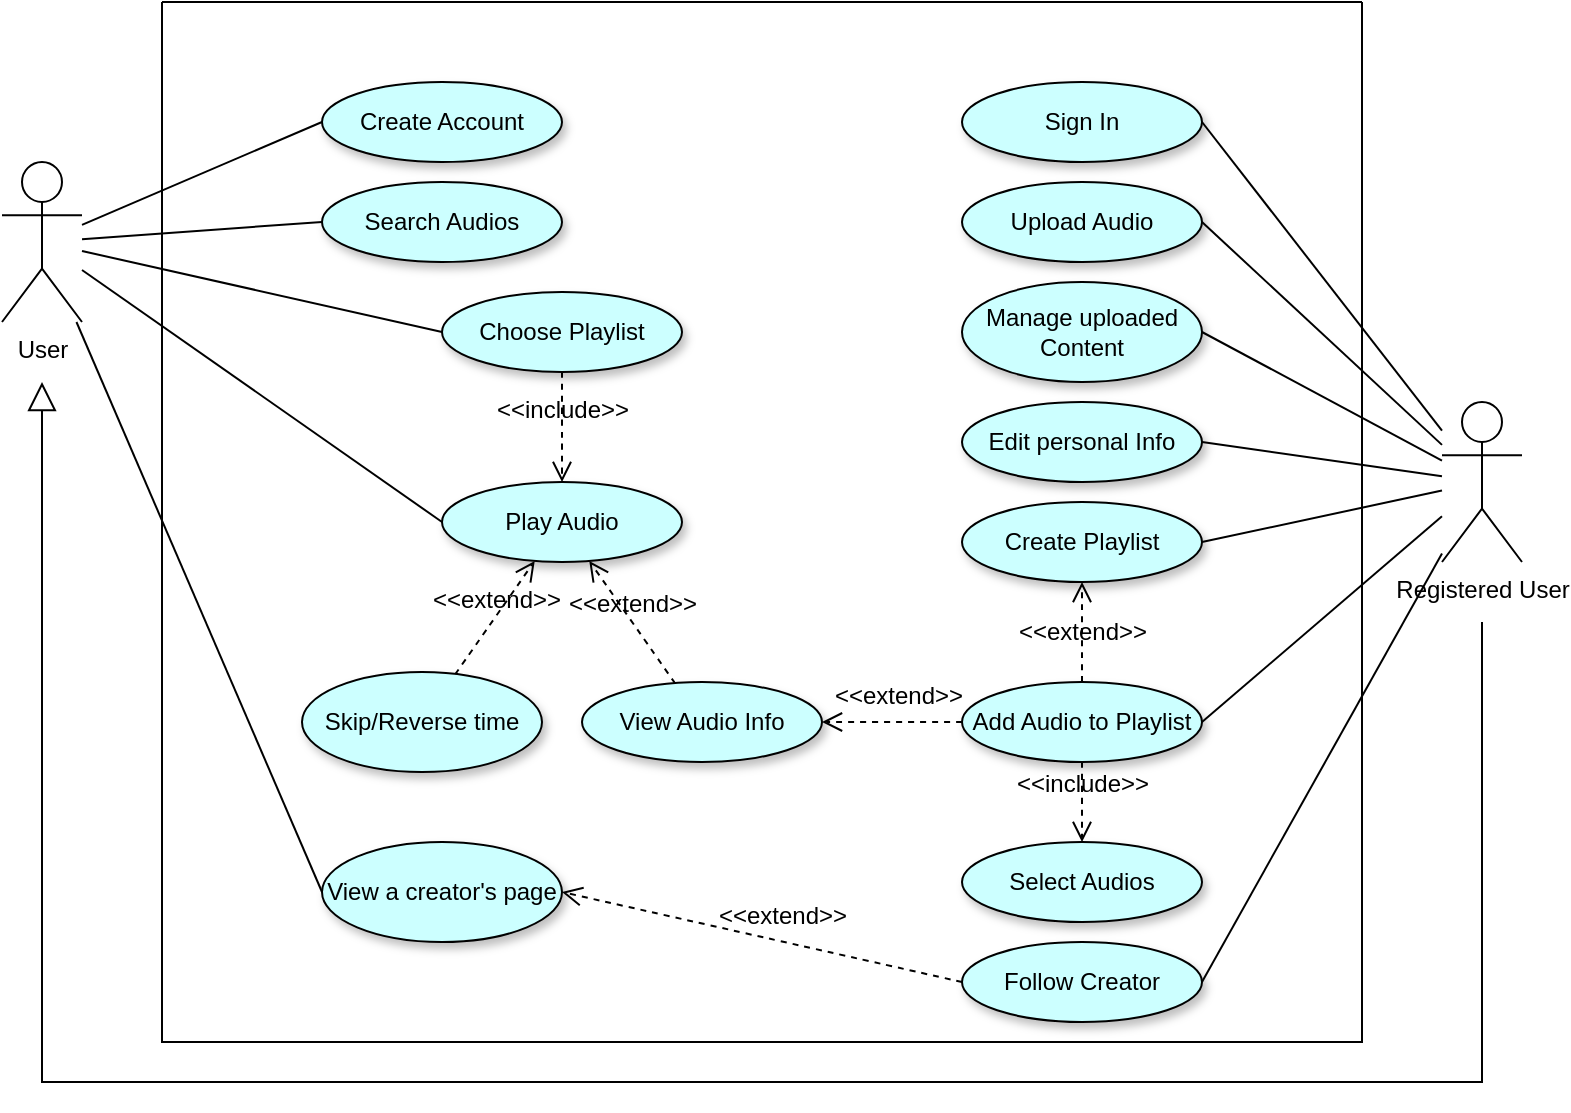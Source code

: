 <mxfile version="24.4.2" type="github">
  <diagram name="Page-1" id="jrwQYix80AqKBRS3dF1l">
    <mxGraphModel dx="1824" dy="1193" grid="1" gridSize="10" guides="1" tooltips="1" connect="1" arrows="1" fold="1" page="0" pageScale="1" pageWidth="850" pageHeight="1100" math="0" shadow="0">
      <root>
        <mxCell id="0" />
        <mxCell id="1" parent="0" />
        <mxCell id="ENpR0SlxcovqX8DCcxiT-2" value="" style="swimlane;startSize=0;movable=0;fillStyle=auto;shadow=0;" parent="1" vertex="1">
          <mxGeometry x="-80" y="-120" width="600" height="520" as="geometry">
            <mxRectangle x="-80" y="-120" width="50" height="40" as="alternateBounds" />
          </mxGeometry>
        </mxCell>
        <mxCell id="ENpR0SlxcovqX8DCcxiT-6" value="Create Account" style="ellipse;whiteSpace=wrap;html=1;shadow=1;fillColor=#CCFFFF;" parent="ENpR0SlxcovqX8DCcxiT-2" vertex="1">
          <mxGeometry x="80" y="40" width="120" height="40" as="geometry" />
        </mxCell>
        <mxCell id="ENpR0SlxcovqX8DCcxiT-11" value="Search Audios" style="ellipse;whiteSpace=wrap;html=1;shadow=1;fillColor=#CCFFFF;" parent="ENpR0SlxcovqX8DCcxiT-2" vertex="1">
          <mxGeometry x="80" y="90" width="120" height="40" as="geometry" />
        </mxCell>
        <mxCell id="ENpR0SlxcovqX8DCcxiT-12" value="Play Audio" style="ellipse;whiteSpace=wrap;html=1;shadow=1;fillColor=#CCFFFF;" parent="ENpR0SlxcovqX8DCcxiT-2" vertex="1">
          <mxGeometry x="140" y="240" width="120" height="40" as="geometry" />
        </mxCell>
        <mxCell id="ENpR0SlxcovqX8DCcxiT-14" value="Upload Audio" style="ellipse;whiteSpace=wrap;html=1;shadow=1;fillColor=#CCFFFF;" parent="ENpR0SlxcovqX8DCcxiT-2" vertex="1">
          <mxGeometry x="400" y="90" width="120" height="40" as="geometry" />
        </mxCell>
        <mxCell id="ENpR0SlxcovqX8DCcxiT-13" value="Manage uploaded Content" style="ellipse;whiteSpace=wrap;html=1;shadow=1;fillColor=#CCFFFF;" parent="ENpR0SlxcovqX8DCcxiT-2" vertex="1">
          <mxGeometry x="400" y="140" width="120" height="50" as="geometry" />
        </mxCell>
        <mxCell id="ENpR0SlxcovqX8DCcxiT-7" value="Sign In" style="ellipse;whiteSpace=wrap;html=1;shadow=1;fillColor=#CCFFFF;" parent="ENpR0SlxcovqX8DCcxiT-2" vertex="1">
          <mxGeometry x="400" y="40" width="120" height="40" as="geometry" />
        </mxCell>
        <mxCell id="ENpR0SlxcovqX8DCcxiT-28" value="View a creator&#39;s page" style="ellipse;whiteSpace=wrap;html=1;shadow=1;fillColor=#CCFFFF;" parent="ENpR0SlxcovqX8DCcxiT-2" vertex="1">
          <mxGeometry x="80" y="420" width="120" height="50" as="geometry" />
        </mxCell>
        <mxCell id="ENpR0SlxcovqX8DCcxiT-30" value="Edit personal Info" style="ellipse;whiteSpace=wrap;html=1;shadow=1;fillColor=#CCFFFF;" parent="ENpR0SlxcovqX8DCcxiT-2" vertex="1">
          <mxGeometry x="400" y="200" width="120" height="40" as="geometry" />
        </mxCell>
        <mxCell id="ENpR0SlxcovqX8DCcxiT-32" value="Create Playlist" style="ellipse;whiteSpace=wrap;html=1;shadow=1;fillColor=#CCFFFF;" parent="ENpR0SlxcovqX8DCcxiT-2" vertex="1">
          <mxGeometry x="400" y="250" width="120" height="40" as="geometry" />
        </mxCell>
        <mxCell id="ENpR0SlxcovqX8DCcxiT-35" value="Select Audios" style="ellipse;whiteSpace=wrap;html=1;shadow=1;fillColor=#CCFFFF;" parent="ENpR0SlxcovqX8DCcxiT-2" vertex="1">
          <mxGeometry x="400" y="420" width="120" height="40" as="geometry" />
        </mxCell>
        <mxCell id="ENpR0SlxcovqX8DCcxiT-38" value="Choose Playlist" style="ellipse;whiteSpace=wrap;html=1;shadow=1;fillColor=#CCFFFF;" parent="ENpR0SlxcovqX8DCcxiT-2" vertex="1">
          <mxGeometry x="140" y="145" width="120" height="40" as="geometry" />
        </mxCell>
        <mxCell id="ENpR0SlxcovqX8DCcxiT-42" value="View Audio Info" style="ellipse;whiteSpace=wrap;html=1;shadow=1;fillColor=#CCFFFF;" parent="ENpR0SlxcovqX8DCcxiT-2" vertex="1">
          <mxGeometry x="210" y="340" width="120" height="40" as="geometry" />
        </mxCell>
        <mxCell id="ENpR0SlxcovqX8DCcxiT-50" value="&amp;lt;&amp;lt;include&amp;gt;&amp;gt;" style="html=1;verticalAlign=bottom;labelBackgroundColor=none;endArrow=open;endFill=0;dashed=1;rounded=0;fontSize=12;startSize=8;endSize=8;curved=1;" parent="ENpR0SlxcovqX8DCcxiT-2" source="ENpR0SlxcovqX8DCcxiT-38" target="ENpR0SlxcovqX8DCcxiT-12" edge="1">
          <mxGeometry width="160" relative="1" as="geometry">
            <mxPoint x="288" y="243" as="sourcePoint" />
            <mxPoint x="182" y="187" as="targetPoint" />
          </mxGeometry>
        </mxCell>
        <mxCell id="ENpR0SlxcovqX8DCcxiT-51" value="&amp;lt;&amp;lt;include&amp;gt;&amp;gt;" style="html=1;verticalAlign=bottom;labelBackgroundColor=none;endArrow=open;endFill=0;dashed=1;rounded=0;fontSize=12;startSize=8;endSize=8;curved=1;" parent="ENpR0SlxcovqX8DCcxiT-2" source="ENpR0SlxcovqX8DCcxiT-55" target="ENpR0SlxcovqX8DCcxiT-35" edge="1">
          <mxGeometry width="160" relative="1" as="geometry">
            <mxPoint x="309.5" y="390" as="sourcePoint" />
            <mxPoint x="309.5" y="330" as="targetPoint" />
          </mxGeometry>
        </mxCell>
        <mxCell id="ENpR0SlxcovqX8DCcxiT-52" value="&amp;lt;&amp;lt;extend&amp;gt;&amp;gt;" style="html=1;verticalAlign=bottom;labelBackgroundColor=none;endArrow=open;endFill=0;dashed=1;rounded=0;fontSize=12;startSize=8;endSize=8;curved=1;" parent="ENpR0SlxcovqX8DCcxiT-2" source="ENpR0SlxcovqX8DCcxiT-42" target="ENpR0SlxcovqX8DCcxiT-12" edge="1">
          <mxGeometry width="160" relative="1" as="geometry">
            <mxPoint x="180" y="350" as="sourcePoint" />
            <mxPoint x="340" y="350" as="targetPoint" />
          </mxGeometry>
        </mxCell>
        <mxCell id="ENpR0SlxcovqX8DCcxiT-53" value="Skip/Reverse time" style="ellipse;whiteSpace=wrap;html=1;shadow=1;fillColor=#CCFFFF;" parent="ENpR0SlxcovqX8DCcxiT-2" vertex="1">
          <mxGeometry x="70" y="335" width="120" height="50" as="geometry" />
        </mxCell>
        <mxCell id="ENpR0SlxcovqX8DCcxiT-54" value="&amp;lt;&amp;lt;extend&amp;gt;&amp;gt;" style="html=1;verticalAlign=bottom;labelBackgroundColor=none;endArrow=open;endFill=0;dashed=1;rounded=0;fontSize=12;startSize=8;endSize=8;curved=1;" parent="ENpR0SlxcovqX8DCcxiT-2" source="ENpR0SlxcovqX8DCcxiT-53" target="ENpR0SlxcovqX8DCcxiT-12" edge="1">
          <mxGeometry width="160" relative="1" as="geometry">
            <mxPoint x="264" y="233" as="sourcePoint" />
            <mxPoint x="181" y="187" as="targetPoint" />
          </mxGeometry>
        </mxCell>
        <mxCell id="ENpR0SlxcovqX8DCcxiT-55" value="Add Audio to Playlist" style="ellipse;whiteSpace=wrap;html=1;shadow=1;fillColor=#CCFFFF;" parent="ENpR0SlxcovqX8DCcxiT-2" vertex="1">
          <mxGeometry x="400" y="340" width="120" height="40" as="geometry" />
        </mxCell>
        <mxCell id="ENpR0SlxcovqX8DCcxiT-57" value="&amp;lt;&amp;lt;extend&amp;gt;&amp;gt;" style="html=1;verticalAlign=bottom;labelBackgroundColor=none;endArrow=open;endFill=0;dashed=1;rounded=0;fontSize=12;startSize=8;endSize=8;curved=1;exitX=0.5;exitY=0;exitDx=0;exitDy=0;entryX=0.5;entryY=1;entryDx=0;entryDy=0;" parent="ENpR0SlxcovqX8DCcxiT-2" source="ENpR0SlxcovqX8DCcxiT-55" target="ENpR0SlxcovqX8DCcxiT-32" edge="1">
          <mxGeometry x="-0.333" width="160" relative="1" as="geometry">
            <mxPoint x="266" y="301" as="sourcePoint" />
            <mxPoint x="224" y="239" as="targetPoint" />
            <mxPoint as="offset" />
          </mxGeometry>
        </mxCell>
        <mxCell id="ENpR0SlxcovqX8DCcxiT-58" value="&amp;lt;&amp;lt;extend&amp;gt;&amp;gt;" style="html=1;verticalAlign=bottom;labelBackgroundColor=none;endArrow=open;endFill=0;dashed=1;rounded=0;fontSize=12;startSize=8;endSize=8;curved=1;" parent="ENpR0SlxcovqX8DCcxiT-2" source="ENpR0SlxcovqX8DCcxiT-55" target="ENpR0SlxcovqX8DCcxiT-42" edge="1">
          <mxGeometry x="-0.092" y="-4" width="160" relative="1" as="geometry">
            <mxPoint x="470" y="395" as="sourcePoint" />
            <mxPoint x="470" y="350" as="targetPoint" />
            <mxPoint as="offset" />
          </mxGeometry>
        </mxCell>
        <mxCell id="CiR_iYjslM_EvSliJXA--1" value="Follow Creator" style="ellipse;whiteSpace=wrap;html=1;shadow=1;fillColor=#CCFFFF;" vertex="1" parent="ENpR0SlxcovqX8DCcxiT-2">
          <mxGeometry x="400" y="470" width="120" height="40" as="geometry" />
        </mxCell>
        <mxCell id="CiR_iYjslM_EvSliJXA--3" value="&amp;lt;&amp;lt;extend&amp;gt;&amp;gt;" style="html=1;verticalAlign=bottom;labelBackgroundColor=none;endArrow=open;endFill=0;dashed=1;rounded=0;fontSize=12;startSize=8;endSize=8;curved=1;exitX=0;exitY=0.5;exitDx=0;exitDy=0;entryX=1;entryY=0.5;entryDx=0;entryDy=0;" edge="1" parent="ENpR0SlxcovqX8DCcxiT-2" source="CiR_iYjslM_EvSliJXA--1" target="ENpR0SlxcovqX8DCcxiT-28">
          <mxGeometry x="-0.092" y="-4" width="160" relative="1" as="geometry">
            <mxPoint x="380" y="444.58" as="sourcePoint" />
            <mxPoint x="310" y="444.58" as="targetPoint" />
            <mxPoint as="offset" />
          </mxGeometry>
        </mxCell>
        <mxCell id="ENpR0SlxcovqX8DCcxiT-8" style="edgeStyle=none;curved=1;rounded=0;orthogonalLoop=1;jettySize=auto;html=1;entryX=0;entryY=0.5;entryDx=0;entryDy=0;fontSize=12;startSize=8;endSize=8;endArrow=none;endFill=0;" parent="1" source="ENpR0SlxcovqX8DCcxiT-3" target="ENpR0SlxcovqX8DCcxiT-6" edge="1">
          <mxGeometry relative="1" as="geometry" />
        </mxCell>
        <mxCell id="ENpR0SlxcovqX8DCcxiT-21" style="edgeStyle=none;curved=1;rounded=0;orthogonalLoop=1;jettySize=auto;html=1;fontSize=12;startSize=8;endSize=8;entryX=0;entryY=0.5;entryDx=0;entryDy=0;endArrow=none;endFill=0;" parent="1" source="ENpR0SlxcovqX8DCcxiT-3" target="ENpR0SlxcovqX8DCcxiT-11" edge="1">
          <mxGeometry relative="1" as="geometry" />
        </mxCell>
        <mxCell id="ENpR0SlxcovqX8DCcxiT-22" style="edgeStyle=none;curved=1;rounded=0;orthogonalLoop=1;jettySize=auto;html=1;entryX=0;entryY=0.5;entryDx=0;entryDy=0;fontSize=12;startSize=8;endSize=8;endArrow=none;endFill=0;" parent="1" source="ENpR0SlxcovqX8DCcxiT-3" target="ENpR0SlxcovqX8DCcxiT-12" edge="1">
          <mxGeometry relative="1" as="geometry" />
        </mxCell>
        <mxCell id="ENpR0SlxcovqX8DCcxiT-33" style="edgeStyle=none;curved=1;rounded=0;orthogonalLoop=1;jettySize=auto;html=1;entryX=0;entryY=0.5;entryDx=0;entryDy=0;fontSize=12;startSize=8;endSize=8;endArrow=none;endFill=0;" parent="1" source="ENpR0SlxcovqX8DCcxiT-3" target="ENpR0SlxcovqX8DCcxiT-28" edge="1">
          <mxGeometry relative="1" as="geometry" />
        </mxCell>
        <mxCell id="ENpR0SlxcovqX8DCcxiT-39" style="edgeStyle=none;curved=1;rounded=0;orthogonalLoop=1;jettySize=auto;html=1;entryX=0;entryY=0.5;entryDx=0;entryDy=0;fontSize=12;startSize=8;endSize=8;endArrow=none;endFill=0;" parent="1" source="ENpR0SlxcovqX8DCcxiT-3" target="ENpR0SlxcovqX8DCcxiT-38" edge="1">
          <mxGeometry relative="1" as="geometry" />
        </mxCell>
        <mxCell id="ENpR0SlxcovqX8DCcxiT-3" value="User" style="shape=umlActor;verticalLabelPosition=bottom;verticalAlign=top;html=1;outlineConnect=0;" parent="1" vertex="1">
          <mxGeometry x="-160" y="-40" width="40" height="80" as="geometry" />
        </mxCell>
        <mxCell id="ENpR0SlxcovqX8DCcxiT-19" style="edgeStyle=none;curved=0;rounded=0;orthogonalLoop=1;jettySize=auto;html=1;fontSize=12;startSize=8;endSize=12;endArrow=block;endFill=0;strokeWidth=1;" parent="1" edge="1">
          <mxGeometry relative="1" as="geometry">
            <mxPoint x="580" y="190" as="sourcePoint" />
            <mxPoint x="-140" y="70" as="targetPoint" />
            <Array as="points">
              <mxPoint x="580" y="420" />
              <mxPoint x="-140" y="420" />
            </Array>
          </mxGeometry>
        </mxCell>
        <mxCell id="ENpR0SlxcovqX8DCcxiT-34" style="edgeStyle=none;curved=1;rounded=0;orthogonalLoop=1;jettySize=auto;html=1;entryX=1;entryY=0.5;entryDx=0;entryDy=0;fontSize=12;startSize=8;endSize=8;endArrow=none;endFill=0;" parent="1" source="ENpR0SlxcovqX8DCcxiT-15" target="ENpR0SlxcovqX8DCcxiT-32" edge="1">
          <mxGeometry relative="1" as="geometry" />
        </mxCell>
        <mxCell id="CiR_iYjslM_EvSliJXA--2" style="edgeStyle=none;curved=1;rounded=0;orthogonalLoop=1;jettySize=auto;html=1;entryX=1;entryY=0.5;entryDx=0;entryDy=0;fontSize=12;startSize=8;endSize=8;endArrow=none;endFill=0;" edge="1" parent="1" source="ENpR0SlxcovqX8DCcxiT-15" target="CiR_iYjslM_EvSliJXA--1">
          <mxGeometry relative="1" as="geometry" />
        </mxCell>
        <mxCell id="ENpR0SlxcovqX8DCcxiT-15" value="Registered User" style="shape=umlActor;verticalLabelPosition=bottom;verticalAlign=top;html=1;outlineConnect=0;" parent="1" vertex="1">
          <mxGeometry x="560" y="80" width="40" height="80" as="geometry" />
        </mxCell>
        <mxCell id="ENpR0SlxcovqX8DCcxiT-24" style="edgeStyle=none;curved=1;rounded=0;orthogonalLoop=1;jettySize=auto;html=1;entryX=1;entryY=0.5;entryDx=0;entryDy=0;fontSize=12;startSize=8;endSize=8;endArrow=none;endFill=0;" parent="1" source="ENpR0SlxcovqX8DCcxiT-15" target="ENpR0SlxcovqX8DCcxiT-14" edge="1">
          <mxGeometry relative="1" as="geometry" />
        </mxCell>
        <mxCell id="ENpR0SlxcovqX8DCcxiT-25" style="edgeStyle=none;curved=1;rounded=0;orthogonalLoop=1;jettySize=auto;html=1;entryX=1;entryY=0.5;entryDx=0;entryDy=0;fontSize=12;startSize=8;endSize=8;endArrow=none;endFill=0;" parent="1" source="ENpR0SlxcovqX8DCcxiT-15" target="ENpR0SlxcovqX8DCcxiT-13" edge="1">
          <mxGeometry relative="1" as="geometry" />
        </mxCell>
        <mxCell id="ENpR0SlxcovqX8DCcxiT-27" style="edgeStyle=none;curved=1;rounded=0;orthogonalLoop=1;jettySize=auto;html=1;entryX=1;entryY=0.5;entryDx=0;entryDy=0;fontSize=12;startSize=8;endSize=8;endArrow=none;endFill=0;" parent="1" source="ENpR0SlxcovqX8DCcxiT-15" target="ENpR0SlxcovqX8DCcxiT-7" edge="1">
          <mxGeometry relative="1" as="geometry" />
        </mxCell>
        <mxCell id="ENpR0SlxcovqX8DCcxiT-29" style="edgeStyle=none;curved=1;rounded=0;orthogonalLoop=1;jettySize=auto;html=1;fontSize=12;startSize=8;endSize=8;entryX=1;entryY=0.5;entryDx=0;entryDy=0;endArrow=none;endFill=0;" parent="1" source="ENpR0SlxcovqX8DCcxiT-15" target="ENpR0SlxcovqX8DCcxiT-30" edge="1">
          <mxGeometry relative="1" as="geometry">
            <mxPoint x="320" y="160" as="targetPoint" />
          </mxGeometry>
        </mxCell>
        <mxCell id="ENpR0SlxcovqX8DCcxiT-56" style="edgeStyle=none;curved=1;rounded=0;orthogonalLoop=1;jettySize=auto;html=1;entryX=1;entryY=0.5;entryDx=0;entryDy=0;fontSize=12;startSize=8;endSize=8;endArrow=none;endFill=0;" parent="1" source="ENpR0SlxcovqX8DCcxiT-15" target="ENpR0SlxcovqX8DCcxiT-55" edge="1">
          <mxGeometry relative="1" as="geometry">
            <mxPoint x="540" y="112" as="sourcePoint" />
            <mxPoint x="450" y="210" as="targetPoint" />
          </mxGeometry>
        </mxCell>
      </root>
    </mxGraphModel>
  </diagram>
</mxfile>
